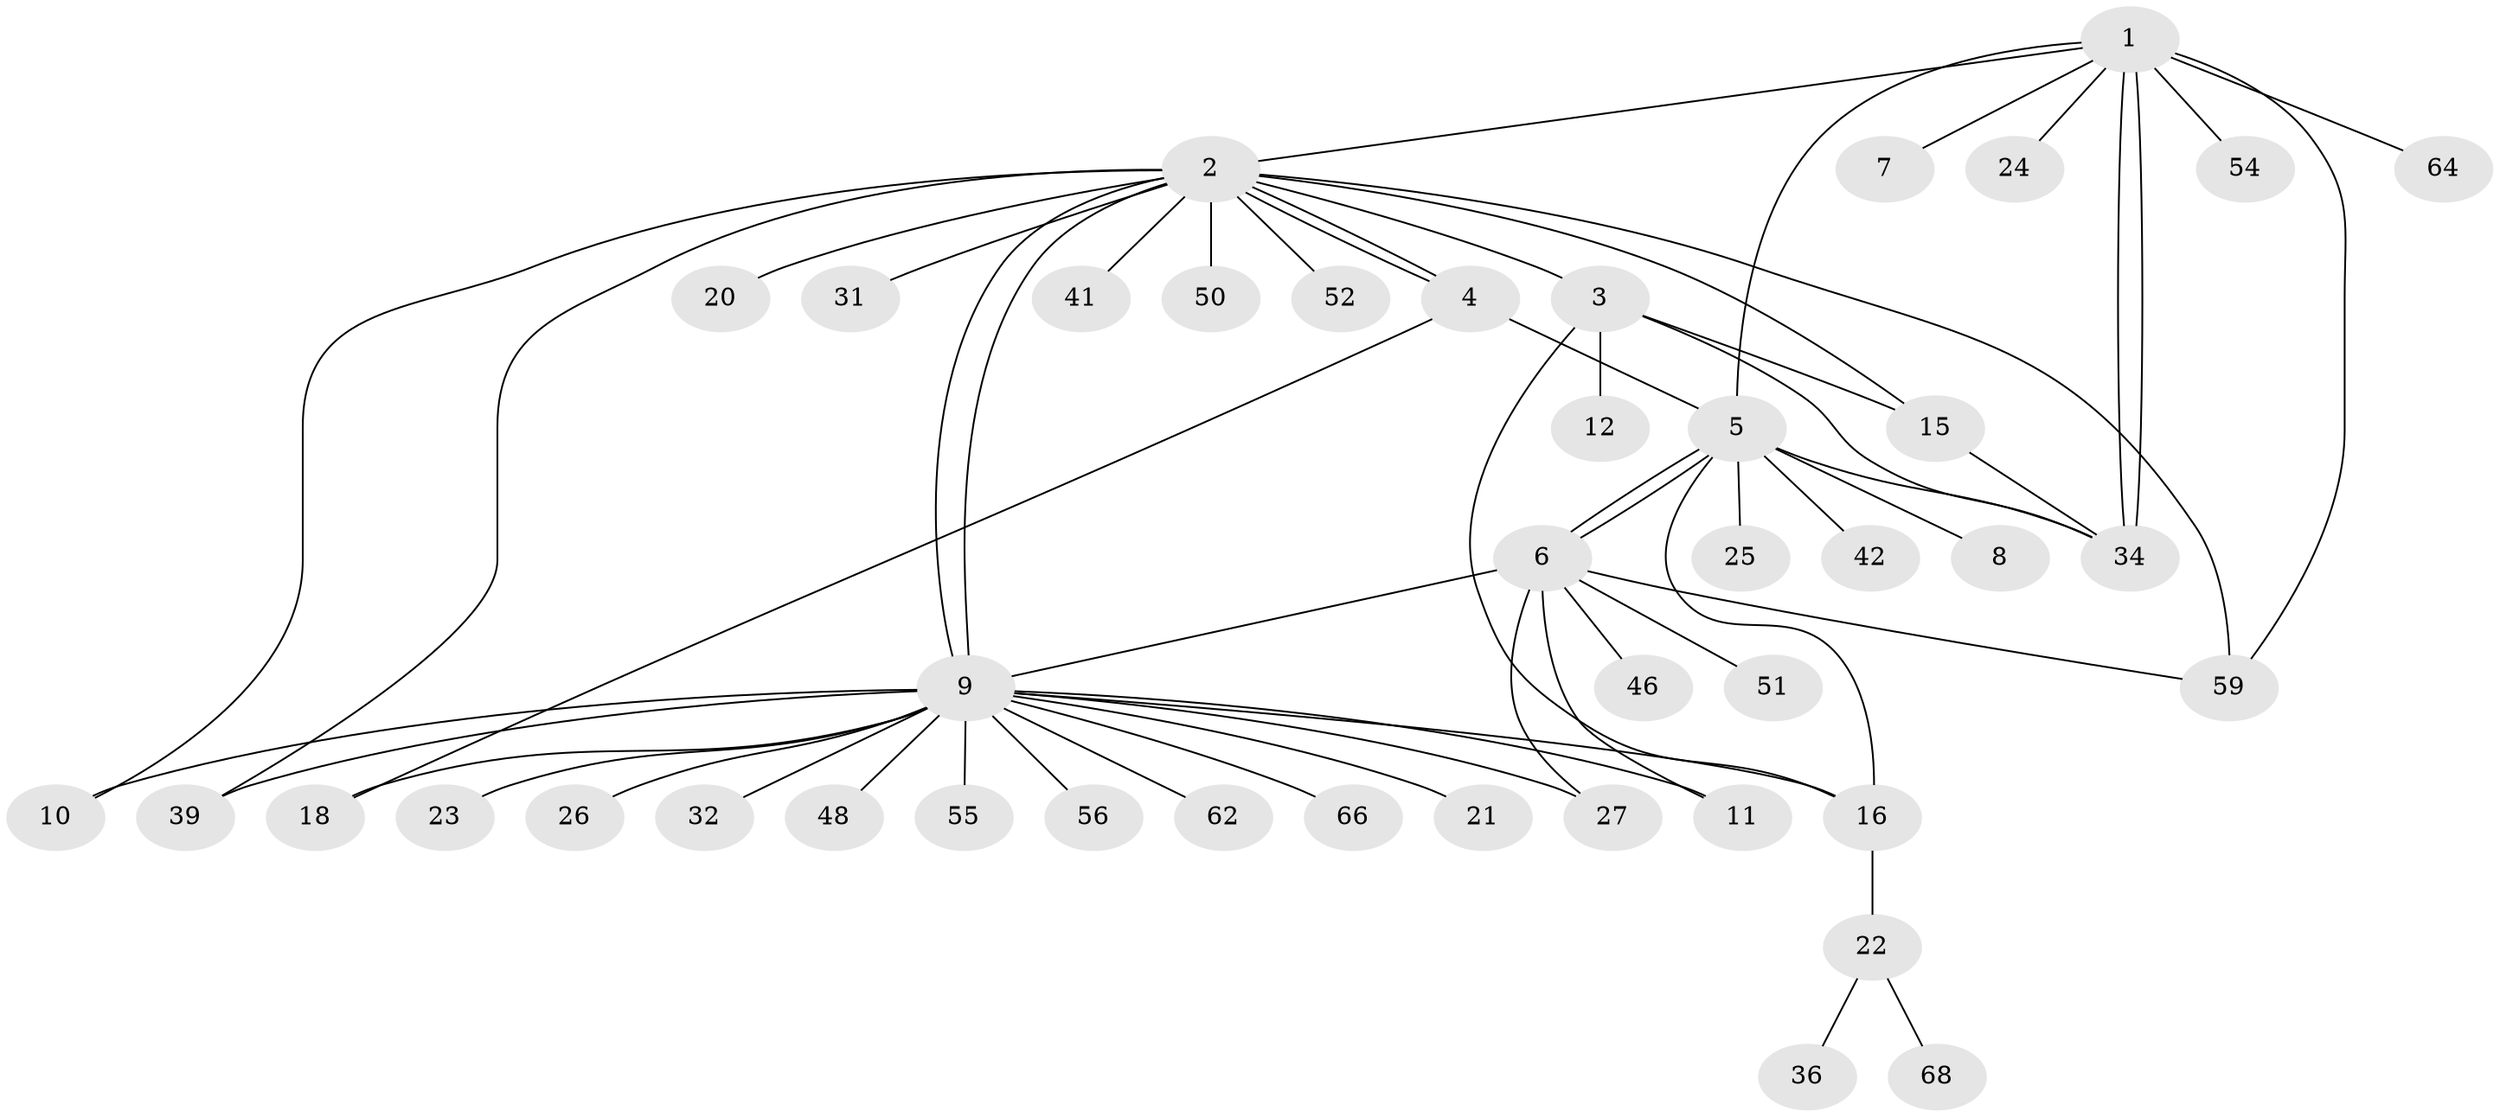 // original degree distribution, {9: 0.041666666666666664, 17: 0.013888888888888888, 7: 0.013888888888888888, 4: 0.05555555555555555, 1: 0.4861111111111111, 20: 0.013888888888888888, 2: 0.2222222222222222, 3: 0.1388888888888889, 6: 0.013888888888888888}
// Generated by graph-tools (version 1.1) at 2025/18/03/04/25 18:18:26]
// undirected, 43 vertices, 61 edges
graph export_dot {
graph [start="1"]
  node [color=gray90,style=filled];
  1;
  2 [super="+40+29"];
  3;
  4;
  5;
  6;
  7;
  8;
  9 [super="+17+13+33+19"];
  10;
  11 [super="+14"];
  12;
  15 [super="+35"];
  16 [super="+67+28"];
  18;
  20;
  21;
  22;
  23;
  24 [super="+47+49"];
  25 [super="+63"];
  26 [super="+30"];
  27;
  31 [super="+45"];
  32;
  34 [super="+37+38+71+60"];
  36;
  39;
  41;
  42 [super="+69"];
  46;
  48;
  50;
  51;
  52;
  54;
  55;
  56;
  59;
  62;
  64;
  66;
  68;
  1 -- 2;
  1 -- 5;
  1 -- 7;
  1 -- 24;
  1 -- 34;
  1 -- 34;
  1 -- 54;
  1 -- 59;
  1 -- 64;
  2 -- 3 [weight=2];
  2 -- 4;
  2 -- 4;
  2 -- 9 [weight=2];
  2 -- 9;
  2 -- 10;
  2 -- 15;
  2 -- 20;
  2 -- 31;
  2 -- 39;
  2 -- 41;
  2 -- 50;
  2 -- 52;
  2 -- 59;
  3 -- 12;
  3 -- 16 [weight=2];
  3 -- 34;
  3 -- 15;
  4 -- 5;
  4 -- 18;
  5 -- 6;
  5 -- 6;
  5 -- 8;
  5 -- 25;
  5 -- 42;
  5 -- 16;
  5 -- 34;
  6 -- 9;
  6 -- 11 [weight=2];
  6 -- 27;
  6 -- 46;
  6 -- 51;
  6 -- 59;
  9 -- 10;
  9 -- 21;
  9 -- 23;
  9 -- 26 [weight=2];
  9 -- 27;
  9 -- 32;
  9 -- 39;
  9 -- 48;
  9 -- 55;
  9 -- 56;
  9 -- 62;
  9 -- 66;
  9 -- 16;
  9 -- 11;
  9 -- 18;
  15 -- 34;
  16 -- 22;
  22 -- 36;
  22 -- 68;
}

